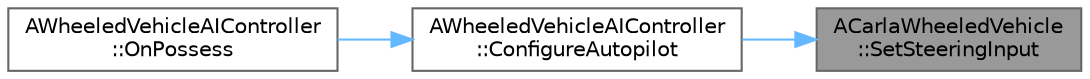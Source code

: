digraph "ACarlaWheeledVehicle::SetSteeringInput"
{
 // INTERACTIVE_SVG=YES
 // LATEX_PDF_SIZE
  bgcolor="transparent";
  edge [fontname=Helvetica,fontsize=10,labelfontname=Helvetica,labelfontsize=10];
  node [fontname=Helvetica,fontsize=10,shape=box,height=0.2,width=0.4];
  rankdir="RL";
  Node1 [id="Node000001",label="ACarlaWheeledVehicle\l::SetSteeringInput",height=0.2,width=0.4,color="gray40", fillcolor="grey60", style="filled", fontcolor="black",tooltip=" "];
  Node1 -> Node2 [id="edge1_Node000001_Node000002",dir="back",color="steelblue1",style="solid",tooltip=" "];
  Node2 [id="Node000002",label="AWheeledVehicleAIController\l::ConfigureAutopilot",height=0.2,width=0.4,color="grey40", fillcolor="white", style="filled",URL="$dd/dea/classAWheeledVehicleAIController.html#a18b38b1f5ddab4ed37f8147bce8c8d5d",tooltip=" "];
  Node2 -> Node3 [id="edge2_Node000002_Node000003",dir="back",color="steelblue1",style="solid",tooltip=" "];
  Node3 [id="Node000003",label="AWheeledVehicleAIController\l::OnPossess",height=0.2,width=0.4,color="grey40", fillcolor="white", style="filled",URL="$dd/dea/classAWheeledVehicleAIController.html#a9028fa3b350555ab0b889b2e94d84286",tooltip=" "];
}
